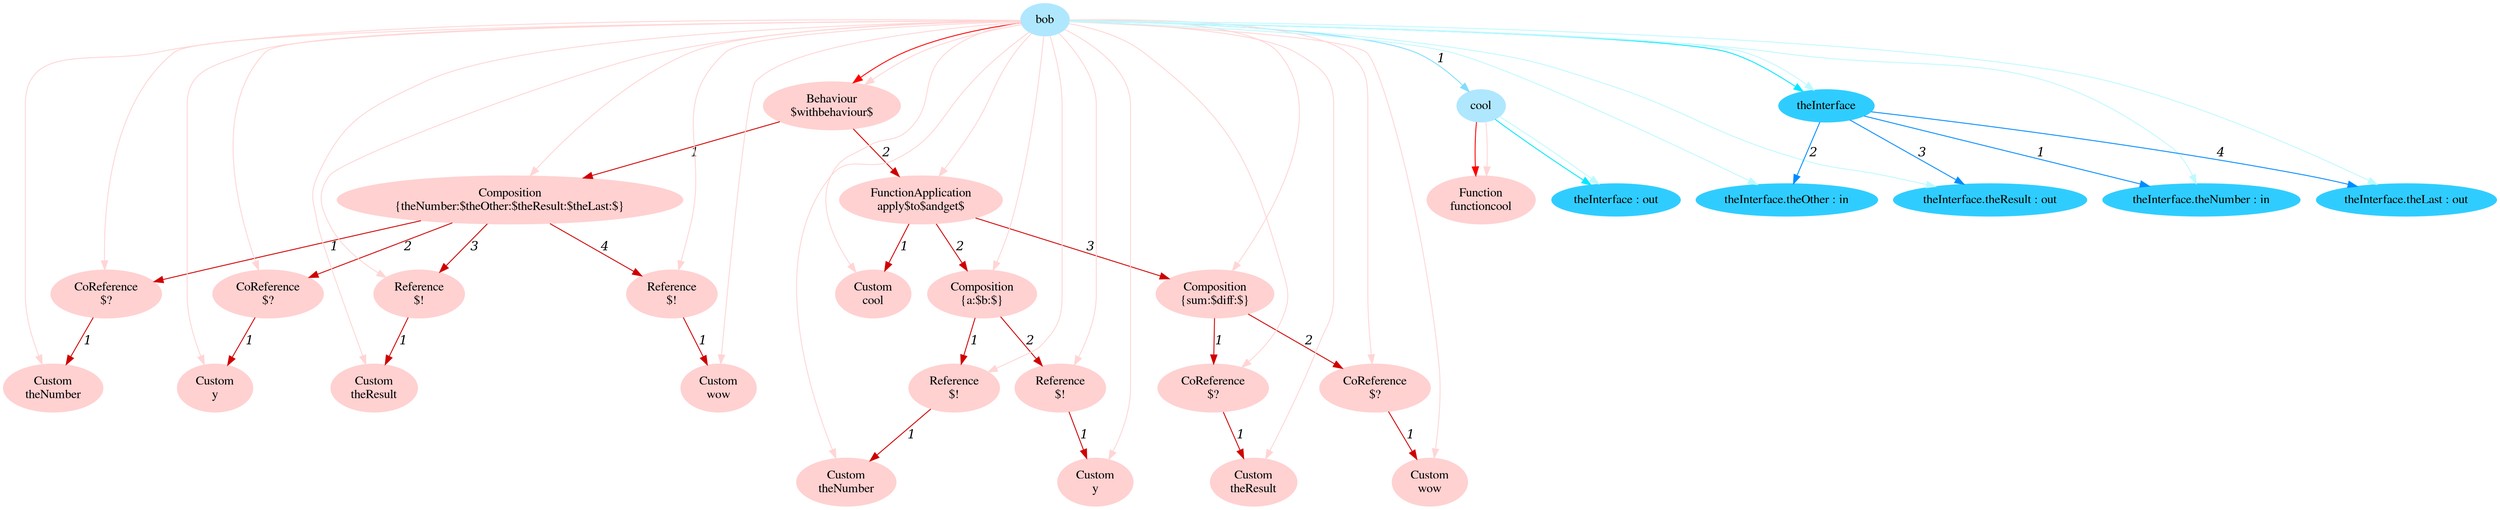 digraph g{node_1265 [shape="ellipse", style="filled", color="#ffd1d1", fontname="Times", label="Function
functioncool" ]
node_1284 [shape="ellipse", style="filled", color="#ffd1d1", fontname="Times", label="Behaviour
$withbehaviour$" ]
node_1286 [shape="ellipse", style="filled", color="#ffd1d1", fontname="Times", label="Composition
{theNumber:$theOther:$theResult:$theLast:$}" ]
node_1288 [shape="ellipse", style="filled", color="#ffd1d1", fontname="Times", label="CoReference
$?" ]
node_1290 [shape="ellipse", style="filled", color="#ffd1d1", fontname="Times", label="Custom
theNumber" ]
node_1293 [shape="ellipse", style="filled", color="#ffd1d1", fontname="Times", label="CoReference
$?" ]
node_1295 [shape="ellipse", style="filled", color="#ffd1d1", fontname="Times", label="Custom
y" ]
node_1298 [shape="ellipse", style="filled", color="#ffd1d1", fontname="Times", label="Reference
$!" ]
node_1300 [shape="ellipse", style="filled", color="#ffd1d1", fontname="Times", label="Custom
theResult" ]
node_1303 [shape="ellipse", style="filled", color="#ffd1d1", fontname="Times", label="Reference
$!" ]
node_1305 [shape="ellipse", style="filled", color="#ffd1d1", fontname="Times", label="Custom
wow" ]
node_1312 [shape="ellipse", style="filled", color="#ffd1d1", fontname="Times", label="FunctionApplication
apply$to$andget$" ]
node_1314 [shape="ellipse", style="filled", color="#ffd1d1", fontname="Times", label="Custom
cool" ]
node_1316 [shape="ellipse", style="filled", color="#ffd1d1", fontname="Times", label="Composition
{a:$b:$}" ]
node_1318 [shape="ellipse", style="filled", color="#ffd1d1", fontname="Times", label="Reference
$!" ]
node_1320 [shape="ellipse", style="filled", color="#ffd1d1", fontname="Times", label="Custom
theNumber" ]
node_1323 [shape="ellipse", style="filled", color="#ffd1d1", fontname="Times", label="Reference
$!" ]
node_1325 [shape="ellipse", style="filled", color="#ffd1d1", fontname="Times", label="Custom
y" ]
node_1330 [shape="ellipse", style="filled", color="#ffd1d1", fontname="Times", label="Composition
{sum:$diff:$}" ]
node_1332 [shape="ellipse", style="filled", color="#ffd1d1", fontname="Times", label="CoReference
$?" ]
node_1334 [shape="ellipse", style="filled", color="#ffd1d1", fontname="Times", label="Custom
theResult" ]
node_1337 [shape="ellipse", style="filled", color="#ffd1d1", fontname="Times", label="CoReference
$?" ]
node_1339 [shape="ellipse", style="filled", color="#ffd1d1", fontname="Times", label="Custom
wow" ]
node_1260 [shape="ellipse", style="filled", color="#afe7ff", fontname="Times", label="bob" ]
node_1261 [shape="ellipse", style="filled", color="#afe7ff", fontname="Times", label="cool" ]
node_1262 [shape="ellipse", style="filled", color="#2fcdff", fontname="Times", label="theInterface : out" ]
node_1269 [shape="ellipse", style="filled", color="#2fcdff", fontname="Times", label="theInterface" ]
node_1270 [shape="ellipse", style="filled", color="#2fcdff", fontname="Times", label="theInterface.theNumber : in" ]
node_1272 [shape="ellipse", style="filled", color="#2fcdff", fontname="Times", label="theInterface.theOther : in" ]
node_1274 [shape="ellipse", style="filled", color="#2fcdff", fontname="Times", label="theInterface.theResult : out" ]
node_1276 [shape="ellipse", style="filled", color="#2fcdff", fontname="Times", label="theInterface.theLast : out" ]
node_1288 -> node_1290 [dir=forward, arrowHead=normal, fontname="Times-Italic", arrowsize=1, color="#d00000", label="1",  headlabel="", taillabel="" ]
node_1293 -> node_1295 [dir=forward, arrowHead=normal, fontname="Times-Italic", arrowsize=1, color="#d00000", label="1",  headlabel="", taillabel="" ]
node_1298 -> node_1300 [dir=forward, arrowHead=normal, fontname="Times-Italic", arrowsize=1, color="#d00000", label="1",  headlabel="", taillabel="" ]
node_1303 -> node_1305 [dir=forward, arrowHead=normal, fontname="Times-Italic", arrowsize=1, color="#d00000", label="1",  headlabel="", taillabel="" ]
node_1286 -> node_1288 [dir=forward, arrowHead=normal, fontname="Times-Italic", arrowsize=1, color="#d00000", label="1",  headlabel="", taillabel="" ]
node_1286 -> node_1293 [dir=forward, arrowHead=normal, fontname="Times-Italic", arrowsize=1, color="#d00000", label="2",  headlabel="", taillabel="" ]
node_1286 -> node_1298 [dir=forward, arrowHead=normal, fontname="Times-Italic", arrowsize=1, color="#d00000", label="3",  headlabel="", taillabel="" ]
node_1286 -> node_1303 [dir=forward, arrowHead=normal, fontname="Times-Italic", arrowsize=1, color="#d00000", label="4",  headlabel="", taillabel="" ]
node_1318 -> node_1320 [dir=forward, arrowHead=normal, fontname="Times-Italic", arrowsize=1, color="#d00000", label="1",  headlabel="", taillabel="" ]
node_1323 -> node_1325 [dir=forward, arrowHead=normal, fontname="Times-Italic", arrowsize=1, color="#d00000", label="1",  headlabel="", taillabel="" ]
node_1316 -> node_1318 [dir=forward, arrowHead=normal, fontname="Times-Italic", arrowsize=1, color="#d00000", label="1",  headlabel="", taillabel="" ]
node_1316 -> node_1323 [dir=forward, arrowHead=normal, fontname="Times-Italic", arrowsize=1, color="#d00000", label="2",  headlabel="", taillabel="" ]
node_1332 -> node_1334 [dir=forward, arrowHead=normal, fontname="Times-Italic", arrowsize=1, color="#d00000", label="1",  headlabel="", taillabel="" ]
node_1337 -> node_1339 [dir=forward, arrowHead=normal, fontname="Times-Italic", arrowsize=1, color="#d00000", label="1",  headlabel="", taillabel="" ]
node_1330 -> node_1332 [dir=forward, arrowHead=normal, fontname="Times-Italic", arrowsize=1, color="#d00000", label="1",  headlabel="", taillabel="" ]
node_1330 -> node_1337 [dir=forward, arrowHead=normal, fontname="Times-Italic", arrowsize=1, color="#d00000", label="2",  headlabel="", taillabel="" ]
node_1312 -> node_1314 [dir=forward, arrowHead=normal, fontname="Times-Italic", arrowsize=1, color="#d00000", label="1",  headlabel="", taillabel="" ]
node_1312 -> node_1316 [dir=forward, arrowHead=normal, fontname="Times-Italic", arrowsize=1, color="#d00000", label="2",  headlabel="", taillabel="" ]
node_1312 -> node_1330 [dir=forward, arrowHead=normal, fontname="Times-Italic", arrowsize=1, color="#d00000", label="3",  headlabel="", taillabel="" ]
node_1284 -> node_1286 [dir=forward, arrowHead=normal, fontname="Times-Italic", arrowsize=1, color="#d00000", label="1",  headlabel="", taillabel="" ]
node_1284 -> node_1312 [dir=forward, arrowHead=normal, fontname="Times-Italic", arrowsize=1, color="#d00000", label="2",  headlabel="", taillabel="" ]
node_1261 -> node_1265 [dir=forward, arrowHead=normal, fontname="Times-Italic", arrowsize=1, color="#ff0000", label="",  headlabel="", taillabel="" ]
node_1260 -> node_1284 [dir=forward, arrowHead=normal, fontname="Times-Italic", arrowsize=1, color="#ff0000", label="",  headlabel="", taillabel="" ]
node_1261 -> node_1265 [dir=forward, arrowHead=normal, fontname="Times-Italic", arrowsize=1, color="#ffd5d5", label="",  headlabel="", taillabel="" ]
node_1260 -> node_1284 [dir=forward, arrowHead=normal, fontname="Times-Italic", arrowsize=1, color="#ffd5d5", label="",  headlabel="", taillabel="" ]
node_1260 -> node_1286 [dir=forward, arrowHead=normal, fontname="Times-Italic", arrowsize=1, color="#ffd5d5", label="",  headlabel="", taillabel="" ]
node_1260 -> node_1288 [dir=forward, arrowHead=normal, fontname="Times-Italic", arrowsize=1, color="#ffd5d5", label="",  headlabel="", taillabel="" ]
node_1260 -> node_1290 [dir=forward, arrowHead=normal, fontname="Times-Italic", arrowsize=1, color="#ffd5d5", label="",  headlabel="", taillabel="" ]
node_1260 -> node_1293 [dir=forward, arrowHead=normal, fontname="Times-Italic", arrowsize=1, color="#ffd5d5", label="",  headlabel="", taillabel="" ]
node_1260 -> node_1295 [dir=forward, arrowHead=normal, fontname="Times-Italic", arrowsize=1, color="#ffd5d5", label="",  headlabel="", taillabel="" ]
node_1260 -> node_1298 [dir=forward, arrowHead=normal, fontname="Times-Italic", arrowsize=1, color="#ffd5d5", label="",  headlabel="", taillabel="" ]
node_1260 -> node_1300 [dir=forward, arrowHead=normal, fontname="Times-Italic", arrowsize=1, color="#ffd5d5", label="",  headlabel="", taillabel="" ]
node_1260 -> node_1303 [dir=forward, arrowHead=normal, fontname="Times-Italic", arrowsize=1, color="#ffd5d5", label="",  headlabel="", taillabel="" ]
node_1260 -> node_1305 [dir=forward, arrowHead=normal, fontname="Times-Italic", arrowsize=1, color="#ffd5d5", label="",  headlabel="", taillabel="" ]
node_1260 -> node_1312 [dir=forward, arrowHead=normal, fontname="Times-Italic", arrowsize=1, color="#ffd5d5", label="",  headlabel="", taillabel="" ]
node_1260 -> node_1314 [dir=forward, arrowHead=normal, fontname="Times-Italic", arrowsize=1, color="#ffd5d5", label="",  headlabel="", taillabel="" ]
node_1260 -> node_1316 [dir=forward, arrowHead=normal, fontname="Times-Italic", arrowsize=1, color="#ffd5d5", label="",  headlabel="", taillabel="" ]
node_1260 -> node_1318 [dir=forward, arrowHead=normal, fontname="Times-Italic", arrowsize=1, color="#ffd5d5", label="",  headlabel="", taillabel="" ]
node_1260 -> node_1320 [dir=forward, arrowHead=normal, fontname="Times-Italic", arrowsize=1, color="#ffd5d5", label="",  headlabel="", taillabel="" ]
node_1260 -> node_1323 [dir=forward, arrowHead=normal, fontname="Times-Italic", arrowsize=1, color="#ffd5d5", label="",  headlabel="", taillabel="" ]
node_1260 -> node_1325 [dir=forward, arrowHead=normal, fontname="Times-Italic", arrowsize=1, color="#ffd5d5", label="",  headlabel="", taillabel="" ]
node_1260 -> node_1330 [dir=forward, arrowHead=normal, fontname="Times-Italic", arrowsize=1, color="#ffd5d5", label="",  headlabel="", taillabel="" ]
node_1260 -> node_1332 [dir=forward, arrowHead=normal, fontname="Times-Italic", arrowsize=1, color="#ffd5d5", label="",  headlabel="", taillabel="" ]
node_1260 -> node_1334 [dir=forward, arrowHead=normal, fontname="Times-Italic", arrowsize=1, color="#ffd5d5", label="",  headlabel="", taillabel="" ]
node_1260 -> node_1337 [dir=forward, arrowHead=normal, fontname="Times-Italic", arrowsize=1, color="#ffd5d5", label="",  headlabel="", taillabel="" ]
node_1260 -> node_1339 [dir=forward, arrowHead=normal, fontname="Times-Italic", arrowsize=1, color="#ffd5d5", label="",  headlabel="", taillabel="" ]
node_1261 -> node_1262 [dir=forward, arrowHead=normal, fontname="Times-Italic", arrowsize=1, color="#00e8ff", label="",  headlabel="", taillabel="" ]
node_1260 -> node_1269 [dir=forward, arrowHead=normal, fontname="Times-Italic", arrowsize=1, color="#00e8ff", label="",  headlabel="", taillabel="" ]
node_1261 -> node_1262 [dir=forward, arrowHead=normal, fontname="Times-Italic", arrowsize=1, color="#bef9ff", label="",  headlabel="", taillabel="" ]
node_1260 -> node_1270 [dir=forward, arrowHead=normal, fontname="Times-Italic", arrowsize=1, color="#bef9ff", label="",  headlabel="", taillabel="" ]
node_1260 -> node_1272 [dir=forward, arrowHead=normal, fontname="Times-Italic", arrowsize=1, color="#bef9ff", label="",  headlabel="", taillabel="" ]
node_1260 -> node_1274 [dir=forward, arrowHead=normal, fontname="Times-Italic", arrowsize=1, color="#bef9ff", label="",  headlabel="", taillabel="" ]
node_1260 -> node_1276 [dir=forward, arrowHead=normal, fontname="Times-Italic", arrowsize=1, color="#bef9ff", label="",  headlabel="", taillabel="" ]
node_1260 -> node_1269 [dir=forward, arrowHead=normal, fontname="Times-Italic", arrowsize=1, color="#bef9ff", label="",  headlabel="", taillabel="" ]
node_1269 -> node_1270 [dir=forward, arrowHead=normal, fontname="Times-Italic", arrowsize=1, color="#008cff", label="1",  headlabel="", taillabel="" ]
node_1269 -> node_1272 [dir=forward, arrowHead=normal, fontname="Times-Italic", arrowsize=1, color="#008cff", label="2",  headlabel="", taillabel="" ]
node_1269 -> node_1274 [dir=forward, arrowHead=normal, fontname="Times-Italic", arrowsize=1, color="#008cff", label="3",  headlabel="", taillabel="" ]
node_1269 -> node_1276 [dir=forward, arrowHead=normal, fontname="Times-Italic", arrowsize=1, color="#008cff", label="4",  headlabel="", taillabel="" ]
node_1260 -> node_1261 [dir=forward, arrowHead=normal, fontname="Times-Italic", arrowsize=1, color="#81ddff", label="1",  headlabel="", taillabel="" ]
}